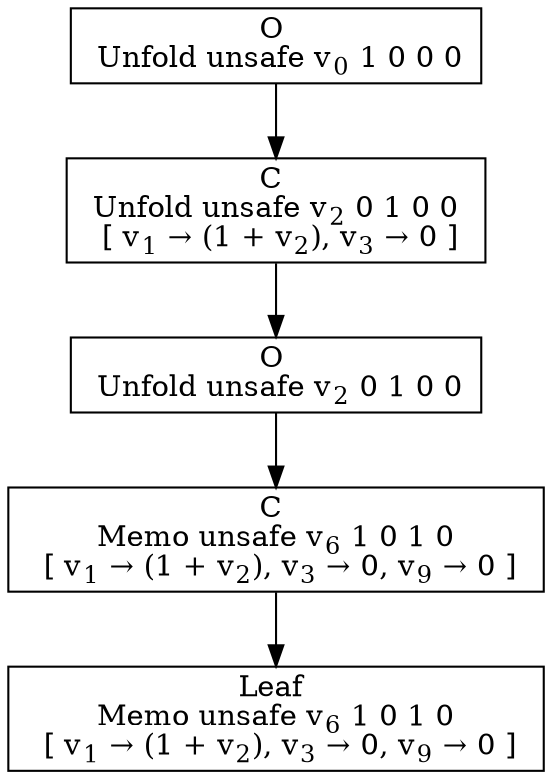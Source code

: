 digraph {
    graph [rankdir=TB
          ,bgcolor=transparent];
    node [shape=box
         ,fillcolor=white
         ,style=filled];
    0 [label=<O <BR/> Unfold unsafe v<SUB>0</SUB> 1 0 0 0>];
    1 [label=<C <BR/> Unfold unsafe v<SUB>2</SUB> 0 1 0 0 <BR/>  [ v<SUB>1</SUB> &rarr; (1 + v<SUB>2</SUB>), v<SUB>3</SUB> &rarr; 0 ] >];
    2 [label=<O <BR/> Unfold unsafe v<SUB>2</SUB> 0 1 0 0>];
    3 [label=<C <BR/> Memo unsafe v<SUB>6</SUB> 1 0 1 0 <BR/>  [ v<SUB>1</SUB> &rarr; (1 + v<SUB>2</SUB>), v<SUB>3</SUB> &rarr; 0, v<SUB>9</SUB> &rarr; 0 ] >];
    4 [label=<Leaf <BR/> Memo unsafe v<SUB>6</SUB> 1 0 1 0 <BR/>  [ v<SUB>1</SUB> &rarr; (1 + v<SUB>2</SUB>), v<SUB>3</SUB> &rarr; 0, v<SUB>9</SUB> &rarr; 0 ] >];
    0 -> 1 [label=""];
    1 -> 2 [label=""];
    2 -> 3 [label=""];
    3 -> 4 [label=""];
}